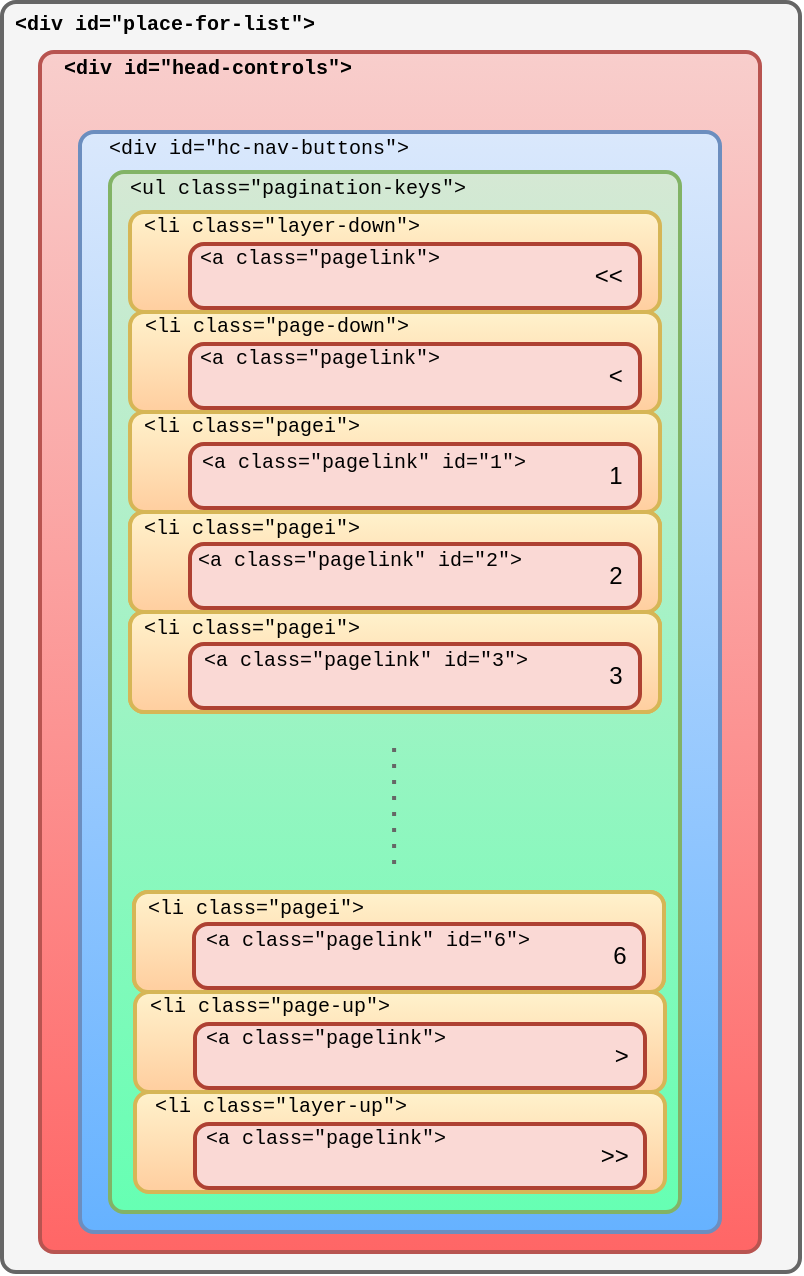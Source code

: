 <mxfile version="20.8.16" type="device"><diagram name="Página-1" id="RStskpvfnRbARWp5v2R_"><mxGraphModel dx="1982" dy="985" grid="1" gridSize="10" guides="1" tooltips="1" connect="1" arrows="1" fold="1" page="1" pageScale="1" pageWidth="1169" pageHeight="827" math="0" shadow="0"><root><mxCell id="0"/><mxCell id="1" parent="0"/><mxCell id="Ax9prqbgl7QCSC3Ttb6f-51" value="" style="rounded=1;whiteSpace=wrap;html=1;absoluteArcSize=1;arcSize=14;strokeWidth=2;fillColor=#f5f5f5;strokeColor=#666666;fontColor=#333333;" parent="1" vertex="1"><mxGeometry x="385" y="96" width="399" height="635" as="geometry"/></mxCell><mxCell id="Ax9prqbgl7QCSC3Ttb6f-1" value="" style="rounded=1;whiteSpace=wrap;html=1;absoluteArcSize=1;arcSize=14;strokeWidth=2;fillColor=#f8cecc;strokeColor=#b85450;gradientColor=#FF6666;" parent="1" vertex="1"><mxGeometry x="404" y="121" width="360" height="600" as="geometry"/></mxCell><mxCell id="Ax9prqbgl7QCSC3Ttb6f-28" value="&lt;font face=&quot;Courier New&quot; style=&quot;font-size: 10px;&quot;&gt;&lt;b&gt;&amp;lt;div id=&quot;head-controls&quot;&amp;gt;&lt;/b&gt;&lt;/font&gt;" style="text;html=1;strokeColor=none;fillColor=none;align=center;verticalAlign=middle;whiteSpace=wrap;rounded=0;" parent="1" vertex="1"><mxGeometry x="413" y="123" width="150" height="10" as="geometry"/></mxCell><mxCell id="Ax9prqbgl7QCSC3Ttb6f-32" value="&lt;font face=&quot;Courier New&quot; style=&quot;font-size: 10px;&quot;&gt;&lt;b&gt;&amp;lt;div id=&quot;place-for-list&quot;&amp;gt;&lt;/b&gt;&lt;/font&gt;" style="text;html=1;strokeColor=none;fillColor=none;align=center;verticalAlign=middle;whiteSpace=wrap;rounded=0;" parent="1" vertex="1"><mxGeometry x="389" y="101" width="155" height="10" as="geometry"/></mxCell><mxCell id="Ax9prqbgl7QCSC3Ttb6f-15" value="" style="rounded=1;whiteSpace=wrap;html=1;absoluteArcSize=1;arcSize=14;strokeWidth=2;fillColor=#dae8fc;strokeColor=#6c8ebf;gradientColor=#66B2FF;" parent="1" vertex="1"><mxGeometry x="424" y="161" width="320" height="550" as="geometry"/></mxCell><mxCell id="Ax9prqbgl7QCSC3Ttb6f-16" value="" style="rounded=1;whiteSpace=wrap;html=1;absoluteArcSize=1;arcSize=14;strokeWidth=2;fillColor=#d5e8d4;strokeColor=#82b366;gradientColor=#66FFB3;" parent="1" vertex="1"><mxGeometry x="439" y="181" width="285" height="520" as="geometry"/></mxCell><mxCell id="Ax9prqbgl7QCSC3Ttb6f-17" value="" style="rounded=1;whiteSpace=wrap;html=1;absoluteArcSize=1;arcSize=14;strokeWidth=2;fillColor=#fff2cc;strokeColor=#d6b656;gradientColor=#FFCE9F;" parent="1" vertex="1"><mxGeometry x="449" y="201" width="265" height="50" as="geometry"/></mxCell><mxCell id="Ax9prqbgl7QCSC3Ttb6f-25" value="&lt;font face=&quot;Courier New&quot; style=&quot;font-size: 10px;&quot;&gt;&amp;lt;div id=&quot;hc-nav-buttons&quot;&amp;gt;&lt;/font&gt;" style="text;html=1;strokeColor=none;fillColor=none;align=center;verticalAlign=middle;whiteSpace=wrap;rounded=0;" parent="1" vertex="1"><mxGeometry x="435" y="163" width="157" height="10" as="geometry"/></mxCell><mxCell id="Ax9prqbgl7QCSC3Ttb6f-26" value="&lt;font face=&quot;Courier New&quot; style=&quot;font-size: 10px;&quot;&gt;&amp;lt;ul class=&quot;pagination-keys&quot;&amp;gt;&lt;/font&gt;" style="text;html=1;strokeColor=none;fillColor=none;align=center;verticalAlign=middle;whiteSpace=wrap;rounded=0;" parent="1" vertex="1"><mxGeometry x="443" y="183" width="180" height="10" as="geometry"/></mxCell><mxCell id="Ax9prqbgl7QCSC3Ttb6f-6" value="&lt;font face=&quot;Courier New&quot; style=&quot;font-size: 10px;&quot;&gt;&amp;lt;li class=&quot;layer-down&quot;&amp;gt;&lt;/font&gt;" style="text;html=1;strokeColor=none;fillColor=none;align=center;verticalAlign=middle;whiteSpace=wrap;rounded=0;rotation=0;" parent="1" vertex="1"><mxGeometry x="450" y="202" width="150" height="10" as="geometry"/></mxCell><mxCell id="Ax9prqbgl7QCSC3Ttb6f-33" value="&amp;lt;&amp;lt;&amp;nbsp;&amp;nbsp;" style="rounded=1;whiteSpace=wrap;html=1;absoluteArcSize=1;arcSize=14;strokeWidth=2;fillColor=#fad9d5;strokeColor=#ae4132;align=right;" parent="1" vertex="1"><mxGeometry x="479" y="217" width="225" height="32" as="geometry"/></mxCell><mxCell id="Ax9prqbgl7QCSC3Ttb6f-34" value="&lt;font face=&quot;Courier New&quot; style=&quot;font-size: 10px;&quot;&gt;&amp;lt;a class=&quot;pagelink&quot;&amp;gt;&lt;/font&gt;" style="text;html=1;strokeColor=none;fillColor=none;align=center;verticalAlign=middle;whiteSpace=wrap;rounded=0;rotation=0;" parent="1" vertex="1"><mxGeometry x="479" y="218" width="130" height="10" as="geometry"/></mxCell><mxCell id="Ax9prqbgl7QCSC3Ttb6f-35" value="" style="rounded=1;whiteSpace=wrap;html=1;absoluteArcSize=1;arcSize=14;strokeWidth=2;fillColor=#fff2cc;strokeColor=#d6b656;gradientColor=#FFCE9F;" parent="1" vertex="1"><mxGeometry x="449" y="251" width="265" height="50" as="geometry"/></mxCell><mxCell id="Ax9prqbgl7QCSC3Ttb6f-36" value="&amp;lt;&amp;nbsp;&amp;nbsp;" style="rounded=1;whiteSpace=wrap;html=1;absoluteArcSize=1;arcSize=14;strokeWidth=2;fillColor=#fad9d5;strokeColor=#ae4132;align=right;" parent="1" vertex="1"><mxGeometry x="479" y="267" width="225" height="32" as="geometry"/></mxCell><mxCell id="Ax9prqbgl7QCSC3Ttb6f-37" value="&lt;font face=&quot;Courier New&quot; style=&quot;font-size: 10px;&quot;&gt;&amp;lt;a class=&quot;pagelink&quot;&amp;gt;&lt;/font&gt;" style="text;html=1;strokeColor=none;fillColor=none;align=center;verticalAlign=middle;whiteSpace=wrap;rounded=0;rotation=0;" parent="1" vertex="1"><mxGeometry x="478" y="268" width="132" height="10" as="geometry"/></mxCell><mxCell id="Ax9prqbgl7QCSC3Ttb6f-38" value="&lt;font face=&quot;Courier New&quot; style=&quot;font-size: 10px;&quot;&gt;&amp;lt;li class=&quot;page-down&quot;&amp;gt;&lt;/font&gt;" style="text;html=1;strokeColor=none;fillColor=none;align=center;verticalAlign=middle;whiteSpace=wrap;rounded=0;rotation=0;" parent="1" vertex="1"><mxGeometry x="454.5" y="252" width="134.5" height="10" as="geometry"/></mxCell><mxCell id="Ax9prqbgl7QCSC3Ttb6f-42" value="" style="rounded=1;whiteSpace=wrap;html=1;absoluteArcSize=1;arcSize=14;strokeWidth=2;fillColor=#fff2cc;strokeColor=#d6b656;gradientColor=#FFCE9F;" parent="1" vertex="1"><mxGeometry x="449" y="301" width="265" height="50" as="geometry"/></mxCell><mxCell id="Ax9prqbgl7QCSC3Ttb6f-45" value="1&amp;nbsp;&amp;nbsp;" style="rounded=1;whiteSpace=wrap;html=1;absoluteArcSize=1;arcSize=14;strokeWidth=2;fillColor=#fad9d5;strokeColor=#ae4132;align=right;" parent="1" vertex="1"><mxGeometry x="479" y="317" width="225" height="32" as="geometry"/></mxCell><mxCell id="Ax9prqbgl7QCSC3Ttb6f-46" value="&lt;font face=&quot;Courier New&quot; style=&quot;font-size: 10px;&quot;&gt;&amp;lt;a class=&quot;pagelink&quot; id=&quot;1&quot;&amp;gt;&lt;/font&gt;" style="text;html=1;strokeColor=none;fillColor=none;align=center;verticalAlign=middle;whiteSpace=wrap;rounded=0;rotation=0;" parent="1" vertex="1"><mxGeometry x="477" y="320" width="178" height="10" as="geometry"/></mxCell><mxCell id="Ax9prqbgl7QCSC3Ttb6f-47" value="&lt;font face=&quot;Courier New&quot; style=&quot;font-size: 10px;&quot;&gt;&amp;lt;li class=&quot;pagei&quot;&amp;gt;&lt;/font&gt;" style="text;html=1;strokeColor=none;fillColor=none;align=center;verticalAlign=middle;whiteSpace=wrap;rounded=0;rotation=0;" parent="1" vertex="1"><mxGeometry x="450" y="302" width="119.5" height="10" as="geometry"/></mxCell><mxCell id="Ax9prqbgl7QCSC3Ttb6f-52" value="" style="group;verticalAlign=middle;fillColor=#fff2cc;strokeColor=#d6b656;rounded=1;arcSize=14;strokeWidth=2;gradientColor=#FFCE9F;" parent="1" vertex="1" connectable="0"><mxGeometry x="449" y="351" width="265" height="50" as="geometry"/></mxCell><mxCell id="Ax9prqbgl7QCSC3Ttb6f-43" value="" style="rounded=1;whiteSpace=wrap;html=1;absoluteArcSize=1;arcSize=14;strokeWidth=2;fillColor=#fff2cc;strokeColor=#d6b656;gradientColor=#FFCE9F;" parent="Ax9prqbgl7QCSC3Ttb6f-52" vertex="1"><mxGeometry width="265" height="50" as="geometry"/></mxCell><mxCell id="Ax9prqbgl7QCSC3Ttb6f-48" value="2&amp;nbsp;&amp;nbsp;" style="rounded=1;whiteSpace=wrap;html=1;absoluteArcSize=1;arcSize=14;strokeWidth=2;fillColor=#fad9d5;strokeColor=#ae4132;align=right;" parent="Ax9prqbgl7QCSC3Ttb6f-52" vertex="1"><mxGeometry x="30" y="16" width="225" height="32" as="geometry"/></mxCell><mxCell id="Ax9prqbgl7QCSC3Ttb6f-49" value="&lt;font face=&quot;Courier New&quot; style=&quot;font-size: 10px;&quot;&gt;&amp;lt;a class=&quot;pagelink&quot; id=&quot;2&quot;&amp;gt;&lt;/font&gt;" style="text;html=1;strokeColor=none;fillColor=none;align=center;verticalAlign=middle;whiteSpace=wrap;rounded=0;rotation=0;" parent="Ax9prqbgl7QCSC3Ttb6f-52" vertex="1"><mxGeometry x="28.5" y="18" width="171.5" height="10" as="geometry"/></mxCell><mxCell id="Ax9prqbgl7QCSC3Ttb6f-50" value="&lt;font face=&quot;Courier New&quot; style=&quot;font-size: 10px;&quot;&gt;&amp;lt;li class=&quot;pagei&quot;&amp;gt;&lt;/font&gt;" style="text;html=1;strokeColor=none;fillColor=none;align=center;verticalAlign=middle;whiteSpace=wrap;rounded=0;rotation=0;" parent="Ax9prqbgl7QCSC3Ttb6f-52" vertex="1"><mxGeometry x="1" y="2" width="119.5" height="10" as="geometry"/></mxCell><mxCell id="Ax9prqbgl7QCSC3Ttb6f-53" value="" style="group;verticalAlign=middle;fillColor=#fff2cc;strokeColor=#d6b656;rounded=1;arcSize=14;strokeWidth=2;gradientColor=#FFCE9F;container=0;" parent="1" vertex="1" connectable="0"><mxGeometry x="449" y="401" width="265" height="50" as="geometry"/></mxCell><mxCell id="Ax9prqbgl7QCSC3Ttb6f-58" value="" style="group;verticalAlign=middle;fillColor=#fff2cc;strokeColor=#d6b656;gradientColor=#FFCE9F;rounded=1;arcSize=14;strokeWidth=2;container=0;" parent="1" vertex="1" connectable="0"><mxGeometry x="451" y="541" width="265" height="50" as="geometry"/></mxCell><mxCell id="Ax9prqbgl7QCSC3Ttb6f-63" value="" style="rounded=1;whiteSpace=wrap;html=1;absoluteArcSize=1;arcSize=14;strokeWidth=2;fillColor=#fff2cc;strokeColor=#d6b656;gradientColor=#FFCE9F;" parent="1" vertex="1"><mxGeometry x="451.5" y="591" width="265" height="50" as="geometry"/></mxCell><mxCell id="Ax9prqbgl7QCSC3Ttb6f-64" value="&lt;font face=&quot;Courier New&quot; style=&quot;font-size: 10px;&quot;&gt;&amp;lt;li class=&quot;page-up&quot;&amp;gt;&lt;/font&gt;" style="text;html=1;strokeColor=none;fillColor=none;align=center;verticalAlign=middle;whiteSpace=wrap;rounded=0;rotation=0;" parent="1" vertex="1"><mxGeometry x="452.5" y="592" width="131.5" height="10" as="geometry"/></mxCell><mxCell id="Ax9prqbgl7QCSC3Ttb6f-65" value="&amp;gt;&amp;nbsp;&amp;nbsp;" style="rounded=1;whiteSpace=wrap;html=1;absoluteArcSize=1;arcSize=14;strokeWidth=2;fillColor=#fad9d5;strokeColor=#ae4132;align=right;" parent="1" vertex="1"><mxGeometry x="481.5" y="607" width="225" height="32" as="geometry"/></mxCell><mxCell id="Ax9prqbgl7QCSC3Ttb6f-66" value="&lt;font face=&quot;Courier New&quot; style=&quot;font-size: 10px;&quot;&gt;&amp;lt;a class=&quot;pagelink&quot;&amp;gt;&lt;/font&gt;" style="text;html=1;strokeColor=none;fillColor=none;align=center;verticalAlign=middle;whiteSpace=wrap;rounded=0;rotation=0;" parent="1" vertex="1"><mxGeometry x="481.5" y="608" width="130" height="10" as="geometry"/></mxCell><mxCell id="Ax9prqbgl7QCSC3Ttb6f-67" value="" style="rounded=1;whiteSpace=wrap;html=1;absoluteArcSize=1;arcSize=14;strokeWidth=2;fillColor=#fff2cc;strokeColor=#d6b656;gradientColor=#FFCE9F;" parent="1" vertex="1"><mxGeometry x="451.5" y="641" width="265" height="50" as="geometry"/></mxCell><mxCell id="Ax9prqbgl7QCSC3Ttb6f-68" value="&amp;gt;&amp;gt;&amp;nbsp;&amp;nbsp;" style="rounded=1;whiteSpace=wrap;html=1;absoluteArcSize=1;arcSize=14;strokeWidth=2;fillColor=#fad9d5;strokeColor=#ae4132;align=right;" parent="1" vertex="1"><mxGeometry x="481.5" y="657" width="225" height="32" as="geometry"/></mxCell><mxCell id="Ax9prqbgl7QCSC3Ttb6f-69" value="&lt;font face=&quot;Courier New&quot; style=&quot;font-size: 10px;&quot;&gt;&amp;lt;a class=&quot;pagelink&quot;&amp;gt;&lt;/font&gt;" style="text;html=1;strokeColor=none;fillColor=none;align=center;verticalAlign=middle;whiteSpace=wrap;rounded=0;rotation=0;" parent="1" vertex="1"><mxGeometry x="480.5" y="658" width="132" height="10" as="geometry"/></mxCell><mxCell id="Ax9prqbgl7QCSC3Ttb6f-70" value="&lt;font face=&quot;Courier New&quot; style=&quot;font-size: 10px;&quot;&gt;&amp;lt;li class=&quot;layer-up&quot;&amp;gt;&lt;/font&gt;" style="text;html=1;strokeColor=none;fillColor=none;align=center;verticalAlign=middle;whiteSpace=wrap;rounded=0;rotation=0;" parent="1" vertex="1"><mxGeometry x="456" y="642" width="137" height="10" as="geometry"/></mxCell><mxCell id="Ax9prqbgl7QCSC3Ttb6f-72" value="" style="endArrow=none;dashed=1;html=1;dashPattern=1 3;strokeWidth=2;rounded=0;fillColor=#f5f5f5;strokeColor=#666666;" parent="1" edge="1"><mxGeometry width="50" height="50" relative="1" as="geometry"><mxPoint x="581.05" y="527" as="sourcePoint"/><mxPoint x="581.05" y="467" as="targetPoint"/></mxGeometry></mxCell><mxCell id="Ax9prqbgl7QCSC3Ttb6f-54" value="" style="rounded=1;whiteSpace=wrap;html=1;absoluteArcSize=1;arcSize=14;strokeWidth=2;fillColor=#fff2cc;strokeColor=#d6b656;container=0;gradientColor=#FFCE9F;" parent="1" vertex="1"><mxGeometry x="449" y="401" width="265" height="50" as="geometry"/></mxCell><mxCell id="Ax9prqbgl7QCSC3Ttb6f-55" value="3&amp;nbsp;&amp;nbsp;" style="rounded=1;whiteSpace=wrap;html=1;absoluteArcSize=1;arcSize=14;strokeWidth=2;fillColor=#fad9d5;strokeColor=#ae4132;align=right;" parent="1" vertex="1"><mxGeometry x="479" y="417" width="225" height="32" as="geometry"/></mxCell><mxCell id="Ax9prqbgl7QCSC3Ttb6f-56" value="&lt;font face=&quot;Courier New&quot; style=&quot;font-size: 10px;&quot;&gt;&amp;lt;a class=&quot;pagelink&quot; id=&quot;3&quot;&amp;gt;&lt;/font&gt;" style="text;html=1;strokeColor=none;fillColor=none;align=center;verticalAlign=middle;whiteSpace=wrap;rounded=0;rotation=0;" parent="1" vertex="1"><mxGeometry x="477.5" y="419" width="177.5" height="10" as="geometry"/></mxCell><mxCell id="Ax9prqbgl7QCSC3Ttb6f-57" value="&lt;font face=&quot;Courier New&quot; style=&quot;font-size: 10px;&quot;&gt;&amp;lt;li class=&quot;pagei&quot;&amp;gt;&lt;/font&gt;" style="text;html=1;strokeColor=none;fillColor=none;align=center;verticalAlign=middle;whiteSpace=wrap;rounded=0;rotation=0;" parent="1" vertex="1"><mxGeometry x="450" y="403" width="119.5" height="10" as="geometry"/></mxCell><mxCell id="Ax9prqbgl7QCSC3Ttb6f-59" value="" style="rounded=1;whiteSpace=wrap;html=1;absoluteArcSize=1;arcSize=14;strokeWidth=2;fillColor=#fff2cc;strokeColor=#d6b656;gradientColor=#FFCE9F;" parent="1" vertex="1"><mxGeometry x="451" y="541" width="265" height="50" as="geometry"/></mxCell><mxCell id="Ax9prqbgl7QCSC3Ttb6f-60" value="6&amp;nbsp;&amp;nbsp;" style="rounded=1;whiteSpace=wrap;html=1;absoluteArcSize=1;arcSize=14;strokeWidth=2;fillColor=#fad9d5;strokeColor=#ae4132;align=right;" parent="1" vertex="1"><mxGeometry x="481" y="557" width="225" height="32" as="geometry"/></mxCell><mxCell id="Ax9prqbgl7QCSC3Ttb6f-61" value="&lt;font face=&quot;Courier New&quot; style=&quot;font-size: 10px;&quot;&gt;&amp;lt;a class=&quot;pagelink&quot; id=&quot;6&quot;&amp;gt;&lt;/font&gt;" style="text;html=1;strokeColor=none;fillColor=none;align=center;verticalAlign=middle;whiteSpace=wrap;rounded=0;rotation=0;" parent="1" vertex="1"><mxGeometry x="479.5" y="559" width="175.5" height="10" as="geometry"/></mxCell><mxCell id="Ax9prqbgl7QCSC3Ttb6f-62" value="&lt;font face=&quot;Courier New&quot; style=&quot;font-size: 10px;&quot;&gt;&amp;lt;li class=&quot;pagei&quot;&amp;gt;&lt;/font&gt;" style="text;html=1;strokeColor=none;fillColor=none;align=center;verticalAlign=middle;whiteSpace=wrap;rounded=0;rotation=0;" parent="1" vertex="1"><mxGeometry x="452" y="543" width="119.5" height="10" as="geometry"/></mxCell></root></mxGraphModel></diagram></mxfile>